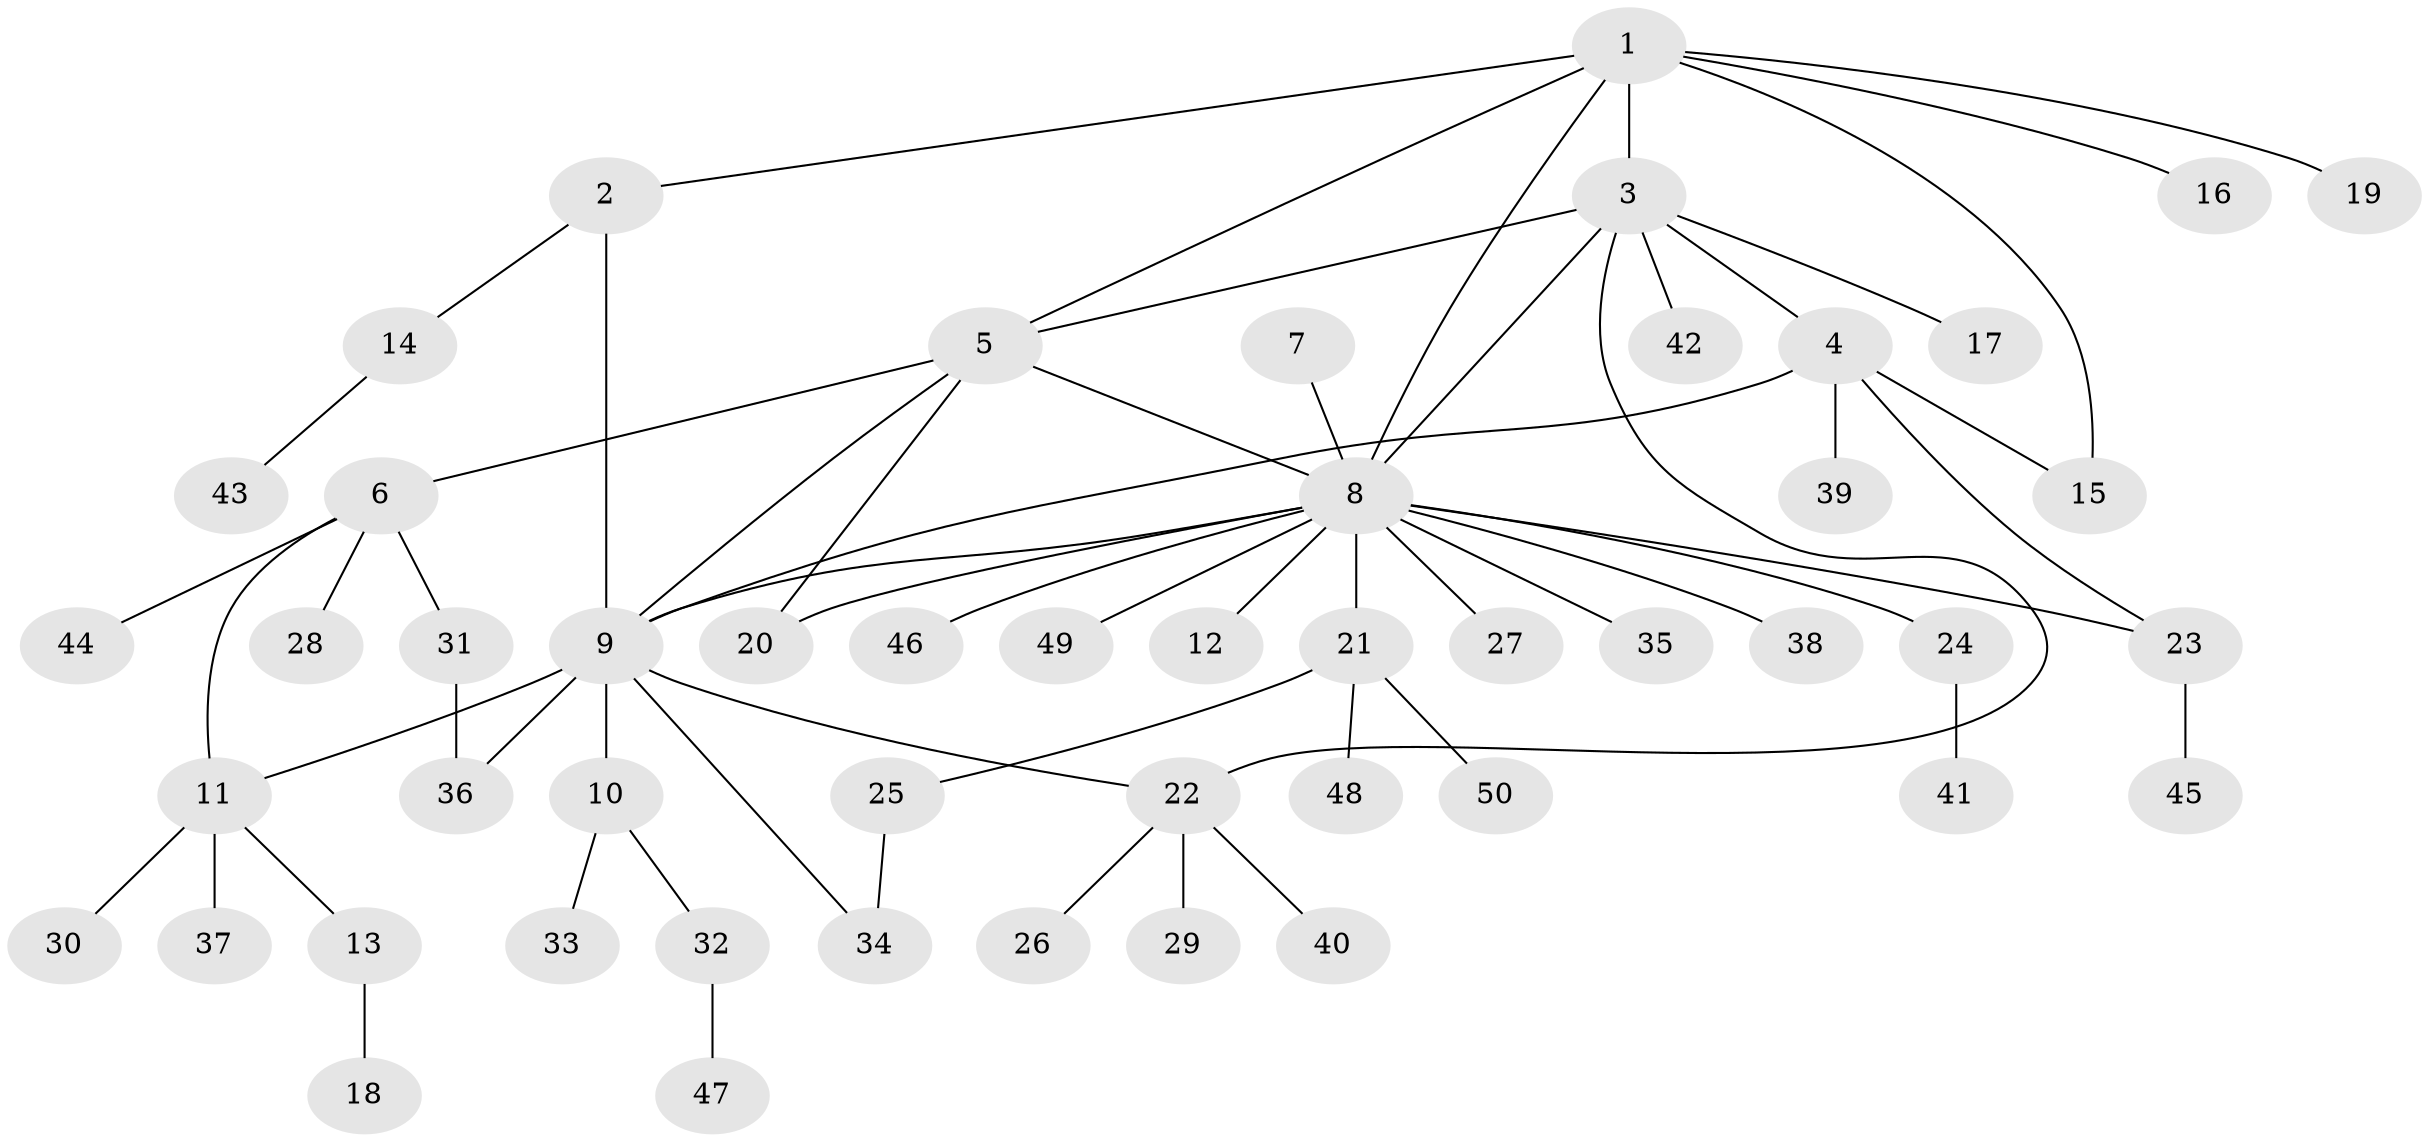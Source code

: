 // coarse degree distribution, {6: 0.02702702702702703, 3: 0.08108108108108109, 16: 0.02702702702702703, 5: 0.02702702702702703, 4: 0.05405405405405406, 8: 0.02702702702702703, 1: 0.6756756756756757, 9: 0.02702702702702703, 2: 0.05405405405405406}
// Generated by graph-tools (version 1.1) at 2025/52/02/27/25 19:52:21]
// undirected, 50 vertices, 62 edges
graph export_dot {
graph [start="1"]
  node [color=gray90,style=filled];
  1;
  2;
  3;
  4;
  5;
  6;
  7;
  8;
  9;
  10;
  11;
  12;
  13;
  14;
  15;
  16;
  17;
  18;
  19;
  20;
  21;
  22;
  23;
  24;
  25;
  26;
  27;
  28;
  29;
  30;
  31;
  32;
  33;
  34;
  35;
  36;
  37;
  38;
  39;
  40;
  41;
  42;
  43;
  44;
  45;
  46;
  47;
  48;
  49;
  50;
  1 -- 2;
  1 -- 3;
  1 -- 5;
  1 -- 8;
  1 -- 15;
  1 -- 16;
  1 -- 19;
  2 -- 9;
  2 -- 14;
  3 -- 4;
  3 -- 5;
  3 -- 8;
  3 -- 17;
  3 -- 22;
  3 -- 42;
  4 -- 9;
  4 -- 15;
  4 -- 23;
  4 -- 39;
  5 -- 6;
  5 -- 8;
  5 -- 9;
  5 -- 20;
  6 -- 11;
  6 -- 28;
  6 -- 31;
  6 -- 44;
  7 -- 8;
  8 -- 9;
  8 -- 12;
  8 -- 20;
  8 -- 21;
  8 -- 23;
  8 -- 24;
  8 -- 27;
  8 -- 35;
  8 -- 38;
  8 -- 46;
  8 -- 49;
  9 -- 10;
  9 -- 11;
  9 -- 22;
  9 -- 34;
  9 -- 36;
  10 -- 32;
  10 -- 33;
  11 -- 13;
  11 -- 30;
  11 -- 37;
  13 -- 18;
  14 -- 43;
  21 -- 25;
  21 -- 48;
  21 -- 50;
  22 -- 26;
  22 -- 29;
  22 -- 40;
  23 -- 45;
  24 -- 41;
  25 -- 34;
  31 -- 36;
  32 -- 47;
}

